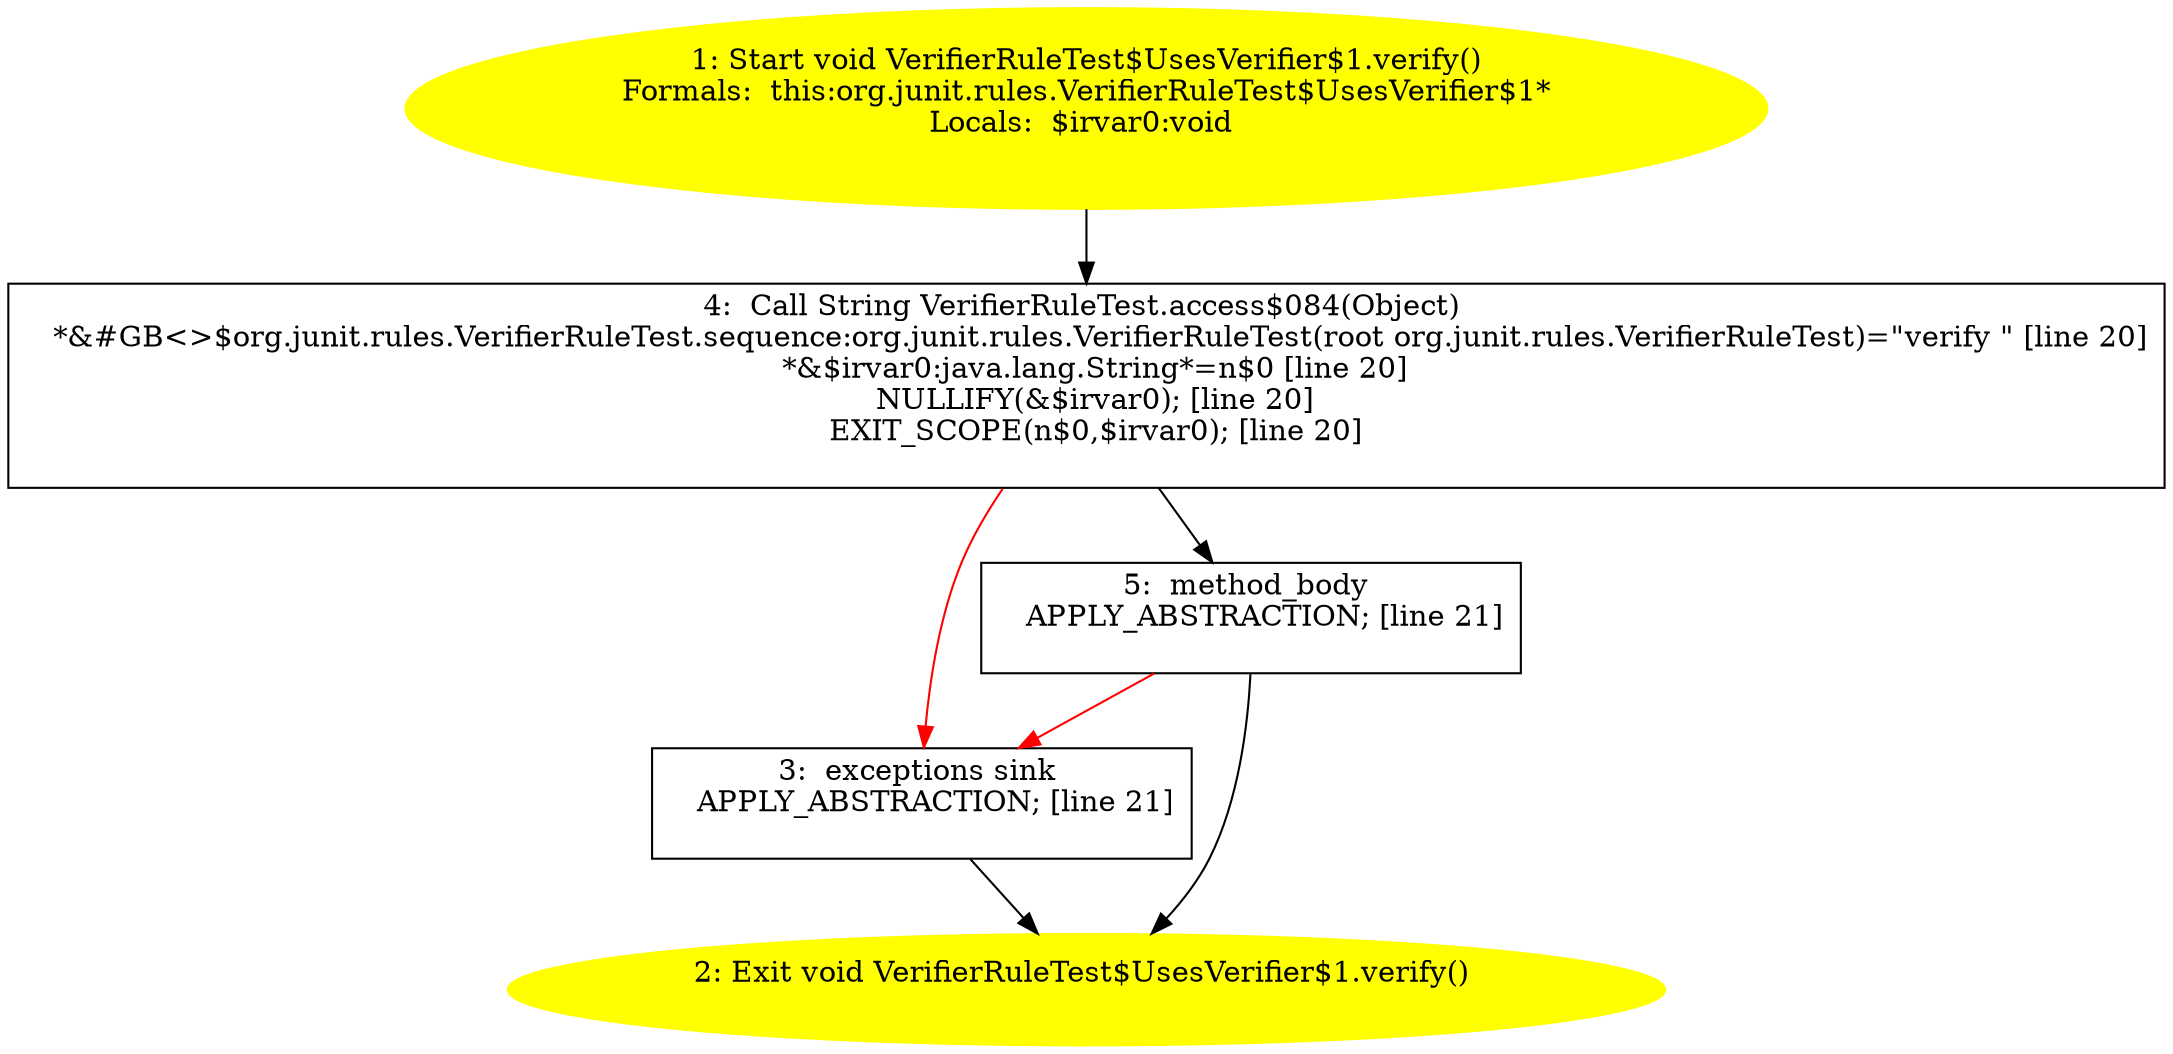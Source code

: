 /* @generated */
digraph cfg {
"org.junit.rules.VerifierRuleTest$UsesVerifier$1.verify():void.5b77c6cfe63399609538ab5158e98d69_1" [label="1: Start void VerifierRuleTest$UsesVerifier$1.verify()\nFormals:  this:org.junit.rules.VerifierRuleTest$UsesVerifier$1*\nLocals:  $irvar0:void \n  " color=yellow style=filled]
	

	 "org.junit.rules.VerifierRuleTest$UsesVerifier$1.verify():void.5b77c6cfe63399609538ab5158e98d69_1" -> "org.junit.rules.VerifierRuleTest$UsesVerifier$1.verify():void.5b77c6cfe63399609538ab5158e98d69_4" ;
"org.junit.rules.VerifierRuleTest$UsesVerifier$1.verify():void.5b77c6cfe63399609538ab5158e98d69_2" [label="2: Exit void VerifierRuleTest$UsesVerifier$1.verify() \n  " color=yellow style=filled]
	

"org.junit.rules.VerifierRuleTest$UsesVerifier$1.verify():void.5b77c6cfe63399609538ab5158e98d69_3" [label="3:  exceptions sink \n   APPLY_ABSTRACTION; [line 21]\n " shape="box"]
	

	 "org.junit.rules.VerifierRuleTest$UsesVerifier$1.verify():void.5b77c6cfe63399609538ab5158e98d69_3" -> "org.junit.rules.VerifierRuleTest$UsesVerifier$1.verify():void.5b77c6cfe63399609538ab5158e98d69_2" ;
"org.junit.rules.VerifierRuleTest$UsesVerifier$1.verify():void.5b77c6cfe63399609538ab5158e98d69_4" [label="4:  Call String VerifierRuleTest.access$084(Object) \n   *&#GB<>$org.junit.rules.VerifierRuleTest.sequence:org.junit.rules.VerifierRuleTest(root org.junit.rules.VerifierRuleTest)=\"verify \" [line 20]\n  *&$irvar0:java.lang.String*=n$0 [line 20]\n  NULLIFY(&$irvar0); [line 20]\n  EXIT_SCOPE(n$0,$irvar0); [line 20]\n " shape="box"]
	

	 "org.junit.rules.VerifierRuleTest$UsesVerifier$1.verify():void.5b77c6cfe63399609538ab5158e98d69_4" -> "org.junit.rules.VerifierRuleTest$UsesVerifier$1.verify():void.5b77c6cfe63399609538ab5158e98d69_5" ;
	 "org.junit.rules.VerifierRuleTest$UsesVerifier$1.verify():void.5b77c6cfe63399609538ab5158e98d69_4" -> "org.junit.rules.VerifierRuleTest$UsesVerifier$1.verify():void.5b77c6cfe63399609538ab5158e98d69_3" [color="red" ];
"org.junit.rules.VerifierRuleTest$UsesVerifier$1.verify():void.5b77c6cfe63399609538ab5158e98d69_5" [label="5:  method_body \n   APPLY_ABSTRACTION; [line 21]\n " shape="box"]
	

	 "org.junit.rules.VerifierRuleTest$UsesVerifier$1.verify():void.5b77c6cfe63399609538ab5158e98d69_5" -> "org.junit.rules.VerifierRuleTest$UsesVerifier$1.verify():void.5b77c6cfe63399609538ab5158e98d69_2" ;
	 "org.junit.rules.VerifierRuleTest$UsesVerifier$1.verify():void.5b77c6cfe63399609538ab5158e98d69_5" -> "org.junit.rules.VerifierRuleTest$UsesVerifier$1.verify():void.5b77c6cfe63399609538ab5158e98d69_3" [color="red" ];
}
